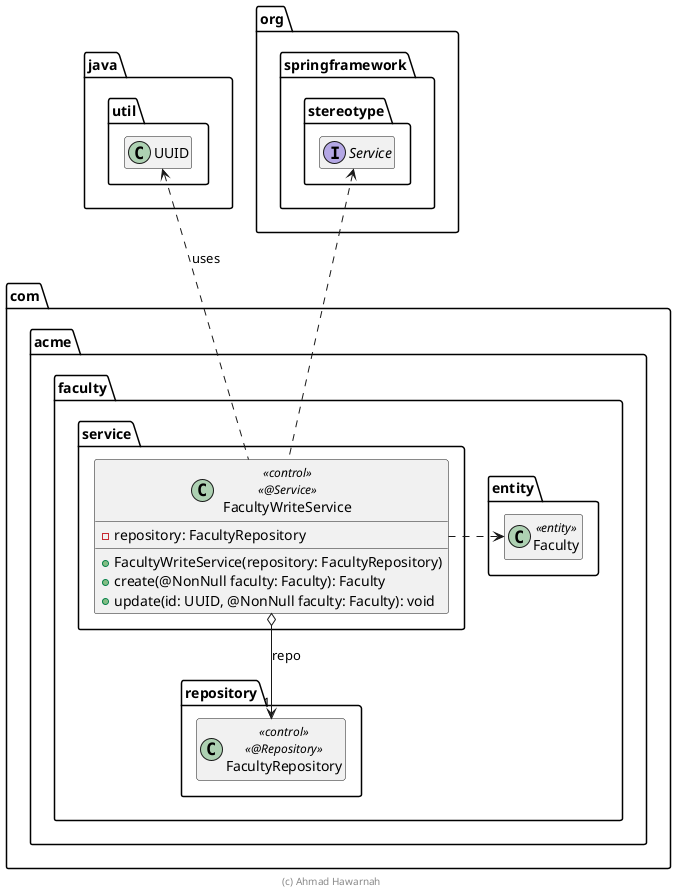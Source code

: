 @startuml FacultyWriteService

package java.util {
    class UUID
}

package org.springframework.stereotype {
    interface Service
}

package com.acme.faculty.entity {
    class Faculty <<entity>>
}

package com.acme.faculty.repository {
    class FacultyRepository <<control>> <<@Repository>>
}

package com.acme.faculty.service {
    class FacultyWriteService <<control>> <<@Service>> {
        - repository: FacultyRepository
        + FacultyWriteService(repository: FacultyRepository)
        + create(@NonNull faculty: Faculty): Faculty
        + update(id: UUID, @NonNull faculty: Faculty): void
    }
}

FacultyWriteService o--> "1" FacultyRepository : repo
FacultyWriteService .right.> Faculty
FacultyWriteService .up.> UUID : uses
FacultyWriteService .up.> Service

hide empty members

footer (c) Ahmad Hawarnah

@enduml
